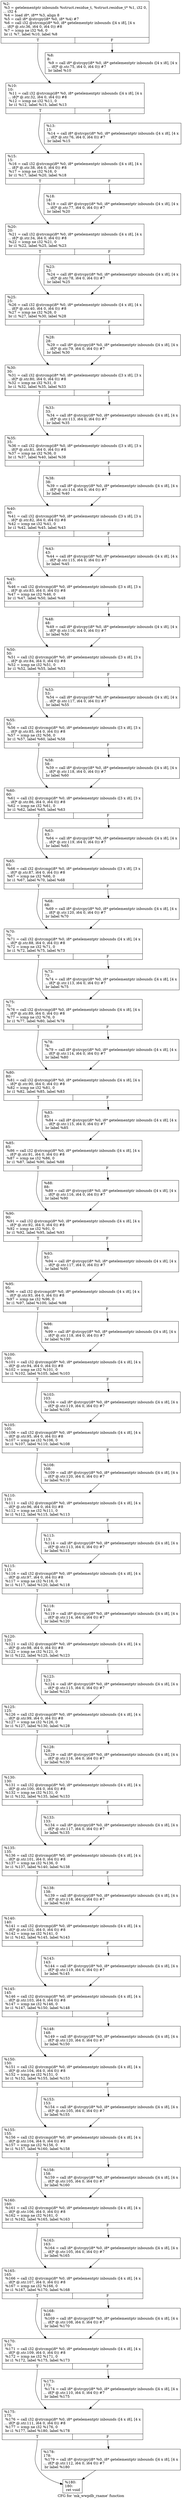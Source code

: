 digraph "CFG for 'mk_wwpdb_rname' function" {
	label="CFG for 'mk_wwpdb_rname' function";

	Node0x1527650 [shape=record,label="{%2:\l  %3 = getelementptr inbounds %struct.residue_t, %struct.residue_t* %1, i32 0,\l... i32 4\l  %4 = load i8*, i8** %3, align 8\l  %5 = call i8* @strcpy(i8* %0, i8* %4) #7\l  %6 = call i32 @strcmp(i8* %0, i8* getelementptr inbounds ([4 x i8], [4 x\l... i8]* @.str.36, i64 0, i64 0)) #8\l  %7 = icmp ne i32 %6, 0\l  br i1 %7, label %10, label %8\l|{<s0>T|<s1>F}}"];
	Node0x1527650:s0 -> Node0x1527a80;
	Node0x1527650:s1 -> Node0x1527ad0;
	Node0x1527ad0 [shape=record,label="{%8:\l8:                                                \l  %9 = call i8* @strcpy(i8* %0, i8* getelementptr inbounds ([4 x i8], [4 x\l... i8]* @.str.75, i64 0, i64 0)) #7\l  br label %10\l}"];
	Node0x1527ad0 -> Node0x1527a80;
	Node0x1527a80 [shape=record,label="{%10:\l10:                                               \l  %11 = call i32 @strcmp(i8* %0, i8* getelementptr inbounds ([4 x i8], [4 x\l... i8]* @.str.32, i64 0, i64 0)) #8\l  %12 = icmp ne i32 %11, 0\l  br i1 %12, label %15, label %13\l|{<s0>T|<s1>F}}"];
	Node0x1527a80:s0 -> Node0x152afb0;
	Node0x1527a80:s1 -> Node0x152b000;
	Node0x152b000 [shape=record,label="{%13:\l13:                                               \l  %14 = call i8* @strcpy(i8* %0, i8* getelementptr inbounds ([4 x i8], [4 x\l... i8]* @.str.76, i64 0, i64 0)) #7\l  br label %15\l}"];
	Node0x152b000 -> Node0x152afb0;
	Node0x152afb0 [shape=record,label="{%15:\l15:                                               \l  %16 = call i32 @strcmp(i8* %0, i8* getelementptr inbounds ([4 x i8], [4 x\l... i8]* @.str.38, i64 0, i64 0)) #8\l  %17 = icmp ne i32 %16, 0\l  br i1 %17, label %20, label %18\l|{<s0>T|<s1>F}}"];
	Node0x152afb0:s0 -> Node0x152b3b0;
	Node0x152afb0:s1 -> Node0x152b400;
	Node0x152b400 [shape=record,label="{%18:\l18:                                               \l  %19 = call i8* @strcpy(i8* %0, i8* getelementptr inbounds ([4 x i8], [4 x\l... i8]* @.str.77, i64 0, i64 0)) #7\l  br label %20\l}"];
	Node0x152b400 -> Node0x152b3b0;
	Node0x152b3b0 [shape=record,label="{%20:\l20:                                               \l  %21 = call i32 @strcmp(i8* %0, i8* getelementptr inbounds ([4 x i8], [4 x\l... i8]* @.str.34, i64 0, i64 0)) #8\l  %22 = icmp ne i32 %21, 0\l  br i1 %22, label %25, label %23\l|{<s0>T|<s1>F}}"];
	Node0x152b3b0:s0 -> Node0x152b740;
	Node0x152b3b0:s1 -> Node0x152b790;
	Node0x152b790 [shape=record,label="{%23:\l23:                                               \l  %24 = call i8* @strcpy(i8* %0, i8* getelementptr inbounds ([4 x i8], [4 x\l... i8]* @.str.78, i64 0, i64 0)) #7\l  br label %25\l}"];
	Node0x152b790 -> Node0x152b740;
	Node0x152b740 [shape=record,label="{%25:\l25:                                               \l  %26 = call i32 @strcmp(i8* %0, i8* getelementptr inbounds ([4 x i8], [4 x\l... i8]* @.str.40, i64 0, i64 0)) #8\l  %27 = icmp ne i32 %26, 0\l  br i1 %27, label %30, label %28\l|{<s0>T|<s1>F}}"];
	Node0x152b740:s0 -> Node0x152bb60;
	Node0x152b740:s1 -> Node0x152bbb0;
	Node0x152bbb0 [shape=record,label="{%28:\l28:                                               \l  %29 = call i8* @strcpy(i8* %0, i8* getelementptr inbounds ([4 x i8], [4 x\l... i8]* @.str.79, i64 0, i64 0)) #7\l  br label %30\l}"];
	Node0x152bbb0 -> Node0x152bb60;
	Node0x152bb60 [shape=record,label="{%30:\l30:                                               \l  %31 = call i32 @strcmp(i8* %0, i8* getelementptr inbounds ([3 x i8], [3 x\l... i8]* @.str.80, i64 0, i64 0)) #8\l  %32 = icmp ne i32 %31, 0\l  br i1 %32, label %35, label %33\l|{<s0>T|<s1>F}}"];
	Node0x152bb60:s0 -> Node0x152bf80;
	Node0x152bb60:s1 -> Node0x152bfd0;
	Node0x152bfd0 [shape=record,label="{%33:\l33:                                               \l  %34 = call i8* @strcpy(i8* %0, i8* getelementptr inbounds ([4 x i8], [4 x\l... i8]* @.str.113, i64 0, i64 0)) #7\l  br label %35\l}"];
	Node0x152bfd0 -> Node0x152bf80;
	Node0x152bf80 [shape=record,label="{%35:\l35:                                               \l  %36 = call i32 @strcmp(i8* %0, i8* getelementptr inbounds ([3 x i8], [3 x\l... i8]* @.str.81, i64 0, i64 0)) #8\l  %37 = icmp ne i32 %36, 0\l  br i1 %37, label %40, label %38\l|{<s0>T|<s1>F}}"];
	Node0x152bf80:s0 -> Node0x152c420;
	Node0x152bf80:s1 -> Node0x152c470;
	Node0x152c470 [shape=record,label="{%38:\l38:                                               \l  %39 = call i8* @strcpy(i8* %0, i8* getelementptr inbounds ([4 x i8], [4 x\l... i8]* @.str.114, i64 0, i64 0)) #7\l  br label %40\l}"];
	Node0x152c470 -> Node0x152c420;
	Node0x152c420 [shape=record,label="{%40:\l40:                                               \l  %41 = call i32 @strcmp(i8* %0, i8* getelementptr inbounds ([3 x i8], [3 x\l... i8]* @.str.82, i64 0, i64 0)) #8\l  %42 = icmp ne i32 %41, 0\l  br i1 %42, label %45, label %43\l|{<s0>T|<s1>F}}"];
	Node0x152c420:s0 -> Node0x152c8c0;
	Node0x152c420:s1 -> Node0x152c910;
	Node0x152c910 [shape=record,label="{%43:\l43:                                               \l  %44 = call i8* @strcpy(i8* %0, i8* getelementptr inbounds ([4 x i8], [4 x\l... i8]* @.str.115, i64 0, i64 0)) #7\l  br label %45\l}"];
	Node0x152c910 -> Node0x152c8c0;
	Node0x152c8c0 [shape=record,label="{%45:\l45:                                               \l  %46 = call i32 @strcmp(i8* %0, i8* getelementptr inbounds ([3 x i8], [3 x\l... i8]* @.str.83, i64 0, i64 0)) #8\l  %47 = icmp ne i32 %46, 0\l  br i1 %47, label %50, label %48\l|{<s0>T|<s1>F}}"];
	Node0x152c8c0:s0 -> Node0x152cd60;
	Node0x152c8c0:s1 -> Node0x152cdb0;
	Node0x152cdb0 [shape=record,label="{%48:\l48:                                               \l  %49 = call i8* @strcpy(i8* %0, i8* getelementptr inbounds ([4 x i8], [4 x\l... i8]* @.str.116, i64 0, i64 0)) #7\l  br label %50\l}"];
	Node0x152cdb0 -> Node0x152cd60;
	Node0x152cd60 [shape=record,label="{%50:\l50:                                               \l  %51 = call i32 @strcmp(i8* %0, i8* getelementptr inbounds ([3 x i8], [3 x\l... i8]* @.str.84, i64 0, i64 0)) #8\l  %52 = icmp ne i32 %51, 0\l  br i1 %52, label %55, label %53\l|{<s0>T|<s1>F}}"];
	Node0x152cd60:s0 -> Node0x152d200;
	Node0x152cd60:s1 -> Node0x152d250;
	Node0x152d250 [shape=record,label="{%53:\l53:                                               \l  %54 = call i8* @strcpy(i8* %0, i8* getelementptr inbounds ([4 x i8], [4 x\l... i8]* @.str.117, i64 0, i64 0)) #7\l  br label %55\l}"];
	Node0x152d250 -> Node0x152d200;
	Node0x152d200 [shape=record,label="{%55:\l55:                                               \l  %56 = call i32 @strcmp(i8* %0, i8* getelementptr inbounds ([3 x i8], [3 x\l... i8]* @.str.85, i64 0, i64 0)) #8\l  %57 = icmp ne i32 %56, 0\l  br i1 %57, label %60, label %58\l|{<s0>T|<s1>F}}"];
	Node0x152d200:s0 -> Node0x152d6a0;
	Node0x152d200:s1 -> Node0x152d6f0;
	Node0x152d6f0 [shape=record,label="{%58:\l58:                                               \l  %59 = call i8* @strcpy(i8* %0, i8* getelementptr inbounds ([4 x i8], [4 x\l... i8]* @.str.118, i64 0, i64 0)) #7\l  br label %60\l}"];
	Node0x152d6f0 -> Node0x152d6a0;
	Node0x152d6a0 [shape=record,label="{%60:\l60:                                               \l  %61 = call i32 @strcmp(i8* %0, i8* getelementptr inbounds ([3 x i8], [3 x\l... i8]* @.str.86, i64 0, i64 0)) #8\l  %62 = icmp ne i32 %61, 0\l  br i1 %62, label %65, label %63\l|{<s0>T|<s1>F}}"];
	Node0x152d6a0:s0 -> Node0x152db40;
	Node0x152d6a0:s1 -> Node0x152db90;
	Node0x152db90 [shape=record,label="{%63:\l63:                                               \l  %64 = call i8* @strcpy(i8* %0, i8* getelementptr inbounds ([4 x i8], [4 x\l... i8]* @.str.119, i64 0, i64 0)) #7\l  br label %65\l}"];
	Node0x152db90 -> Node0x152db40;
	Node0x152db40 [shape=record,label="{%65:\l65:                                               \l  %66 = call i32 @strcmp(i8* %0, i8* getelementptr inbounds ([3 x i8], [3 x\l... i8]* @.str.87, i64 0, i64 0)) #8\l  %67 = icmp ne i32 %66, 0\l  br i1 %67, label %70, label %68\l|{<s0>T|<s1>F}}"];
	Node0x152db40:s0 -> Node0x152dfe0;
	Node0x152db40:s1 -> Node0x152e030;
	Node0x152e030 [shape=record,label="{%68:\l68:                                               \l  %69 = call i8* @strcpy(i8* %0, i8* getelementptr inbounds ([4 x i8], [4 x\l... i8]* @.str.120, i64 0, i64 0)) #7\l  br label %70\l}"];
	Node0x152e030 -> Node0x152dfe0;
	Node0x152dfe0 [shape=record,label="{%70:\l70:                                               \l  %71 = call i32 @strcmp(i8* %0, i8* getelementptr inbounds ([4 x i8], [4 x\l... i8]* @.str.88, i64 0, i64 0)) #8\l  %72 = icmp ne i32 %71, 0\l  br i1 %72, label %75, label %73\l|{<s0>T|<s1>F}}"];
	Node0x152dfe0:s0 -> Node0x152e480;
	Node0x152dfe0:s1 -> Node0x152e4d0;
	Node0x152e4d0 [shape=record,label="{%73:\l73:                                               \l  %74 = call i8* @strcpy(i8* %0, i8* getelementptr inbounds ([4 x i8], [4 x\l... i8]* @.str.113, i64 0, i64 0)) #7\l  br label %75\l}"];
	Node0x152e4d0 -> Node0x152e480;
	Node0x152e480 [shape=record,label="{%75:\l75:                                               \l  %76 = call i32 @strcmp(i8* %0, i8* getelementptr inbounds ([4 x i8], [4 x\l... i8]* @.str.89, i64 0, i64 0)) #8\l  %77 = icmp ne i32 %76, 0\l  br i1 %77, label %80, label %78\l|{<s0>T|<s1>F}}"];
	Node0x152e480:s0 -> Node0x152e8a0;
	Node0x152e480:s1 -> Node0x152e8f0;
	Node0x152e8f0 [shape=record,label="{%78:\l78:                                               \l  %79 = call i8* @strcpy(i8* %0, i8* getelementptr inbounds ([4 x i8], [4 x\l... i8]* @.str.114, i64 0, i64 0)) #7\l  br label %80\l}"];
	Node0x152e8f0 -> Node0x152e8a0;
	Node0x152e8a0 [shape=record,label="{%80:\l80:                                               \l  %81 = call i32 @strcmp(i8* %0, i8* getelementptr inbounds ([4 x i8], [4 x\l... i8]* @.str.90, i64 0, i64 0)) #8\l  %82 = icmp ne i32 %81, 0\l  br i1 %82, label %85, label %83\l|{<s0>T|<s1>F}}"];
	Node0x152e8a0:s0 -> Node0x152ecc0;
	Node0x152e8a0:s1 -> Node0x152ed10;
	Node0x152ed10 [shape=record,label="{%83:\l83:                                               \l  %84 = call i8* @strcpy(i8* %0, i8* getelementptr inbounds ([4 x i8], [4 x\l... i8]* @.str.115, i64 0, i64 0)) #7\l  br label %85\l}"];
	Node0x152ed10 -> Node0x152ecc0;
	Node0x152ecc0 [shape=record,label="{%85:\l85:                                               \l  %86 = call i32 @strcmp(i8* %0, i8* getelementptr inbounds ([4 x i8], [4 x\l... i8]* @.str.91, i64 0, i64 0)) #8\l  %87 = icmp ne i32 %86, 0\l  br i1 %87, label %90, label %88\l|{<s0>T|<s1>F}}"];
	Node0x152ecc0:s0 -> Node0x152f0e0;
	Node0x152ecc0:s1 -> Node0x152f130;
	Node0x152f130 [shape=record,label="{%88:\l88:                                               \l  %89 = call i8* @strcpy(i8* %0, i8* getelementptr inbounds ([4 x i8], [4 x\l... i8]* @.str.116, i64 0, i64 0)) #7\l  br label %90\l}"];
	Node0x152f130 -> Node0x152f0e0;
	Node0x152f0e0 [shape=record,label="{%90:\l90:                                               \l  %91 = call i32 @strcmp(i8* %0, i8* getelementptr inbounds ([4 x i8], [4 x\l... i8]* @.str.92, i64 0, i64 0)) #8\l  %92 = icmp ne i32 %91, 0\l  br i1 %92, label %95, label %93\l|{<s0>T|<s1>F}}"];
	Node0x152f0e0:s0 -> Node0x152f500;
	Node0x152f0e0:s1 -> Node0x152f550;
	Node0x152f550 [shape=record,label="{%93:\l93:                                               \l  %94 = call i8* @strcpy(i8* %0, i8* getelementptr inbounds ([4 x i8], [4 x\l... i8]* @.str.117, i64 0, i64 0)) #7\l  br label %95\l}"];
	Node0x152f550 -> Node0x152f500;
	Node0x152f500 [shape=record,label="{%95:\l95:                                               \l  %96 = call i32 @strcmp(i8* %0, i8* getelementptr inbounds ([4 x i8], [4 x\l... i8]* @.str.93, i64 0, i64 0)) #8\l  %97 = icmp ne i32 %96, 0\l  br i1 %97, label %100, label %98\l|{<s0>T|<s1>F}}"];
	Node0x152f500:s0 -> Node0x152f920;
	Node0x152f500:s1 -> Node0x152f970;
	Node0x152f970 [shape=record,label="{%98:\l98:                                               \l  %99 = call i8* @strcpy(i8* %0, i8* getelementptr inbounds ([4 x i8], [4 x\l... i8]* @.str.118, i64 0, i64 0)) #7\l  br label %100\l}"];
	Node0x152f970 -> Node0x152f920;
	Node0x152f920 [shape=record,label="{%100:\l100:                                              \l  %101 = call i32 @strcmp(i8* %0, i8* getelementptr inbounds ([4 x i8], [4 x\l... i8]* @.str.94, i64 0, i64 0)) #8\l  %102 = icmp ne i32 %101, 0\l  br i1 %102, label %105, label %103\l|{<s0>T|<s1>F}}"];
	Node0x152f920:s0 -> Node0x152fd40;
	Node0x152f920:s1 -> Node0x152fd90;
	Node0x152fd90 [shape=record,label="{%103:\l103:                                              \l  %104 = call i8* @strcpy(i8* %0, i8* getelementptr inbounds ([4 x i8], [4 x\l... i8]* @.str.119, i64 0, i64 0)) #7\l  br label %105\l}"];
	Node0x152fd90 -> Node0x152fd40;
	Node0x152fd40 [shape=record,label="{%105:\l105:                                              \l  %106 = call i32 @strcmp(i8* %0, i8* getelementptr inbounds ([4 x i8], [4 x\l... i8]* @.str.95, i64 0, i64 0)) #8\l  %107 = icmp ne i32 %106, 0\l  br i1 %107, label %110, label %108\l|{<s0>T|<s1>F}}"];
	Node0x152fd40:s0 -> Node0x1530160;
	Node0x152fd40:s1 -> Node0x15301b0;
	Node0x15301b0 [shape=record,label="{%108:\l108:                                              \l  %109 = call i8* @strcpy(i8* %0, i8* getelementptr inbounds ([4 x i8], [4 x\l... i8]* @.str.120, i64 0, i64 0)) #7\l  br label %110\l}"];
	Node0x15301b0 -> Node0x1530160;
	Node0x1530160 [shape=record,label="{%110:\l110:                                              \l  %111 = call i32 @strcmp(i8* %0, i8* getelementptr inbounds ([4 x i8], [4 x\l... i8]* @.str.96, i64 0, i64 0)) #8\l  %112 = icmp ne i32 %111, 0\l  br i1 %112, label %115, label %113\l|{<s0>T|<s1>F}}"];
	Node0x1530160:s0 -> Node0x1530580;
	Node0x1530160:s1 -> Node0x15305d0;
	Node0x15305d0 [shape=record,label="{%113:\l113:                                              \l  %114 = call i8* @strcpy(i8* %0, i8* getelementptr inbounds ([4 x i8], [4 x\l... i8]* @.str.113, i64 0, i64 0)) #7\l  br label %115\l}"];
	Node0x15305d0 -> Node0x1530580;
	Node0x1530580 [shape=record,label="{%115:\l115:                                              \l  %116 = call i32 @strcmp(i8* %0, i8* getelementptr inbounds ([4 x i8], [4 x\l... i8]* @.str.97, i64 0, i64 0)) #8\l  %117 = icmp ne i32 %116, 0\l  br i1 %117, label %120, label %118\l|{<s0>T|<s1>F}}"];
	Node0x1530580:s0 -> Node0x15309a0;
	Node0x1530580:s1 -> Node0x15309f0;
	Node0x15309f0 [shape=record,label="{%118:\l118:                                              \l  %119 = call i8* @strcpy(i8* %0, i8* getelementptr inbounds ([4 x i8], [4 x\l... i8]* @.str.114, i64 0, i64 0)) #7\l  br label %120\l}"];
	Node0x15309f0 -> Node0x15309a0;
	Node0x15309a0 [shape=record,label="{%120:\l120:                                              \l  %121 = call i32 @strcmp(i8* %0, i8* getelementptr inbounds ([4 x i8], [4 x\l... i8]* @.str.98, i64 0, i64 0)) #8\l  %122 = icmp ne i32 %121, 0\l  br i1 %122, label %125, label %123\l|{<s0>T|<s1>F}}"];
	Node0x15309a0:s0 -> Node0x1530dc0;
	Node0x15309a0:s1 -> Node0x1530e10;
	Node0x1530e10 [shape=record,label="{%123:\l123:                                              \l  %124 = call i8* @strcpy(i8* %0, i8* getelementptr inbounds ([4 x i8], [4 x\l... i8]* @.str.115, i64 0, i64 0)) #7\l  br label %125\l}"];
	Node0x1530e10 -> Node0x1530dc0;
	Node0x1530dc0 [shape=record,label="{%125:\l125:                                              \l  %126 = call i32 @strcmp(i8* %0, i8* getelementptr inbounds ([4 x i8], [4 x\l... i8]* @.str.99, i64 0, i64 0)) #8\l  %127 = icmp ne i32 %126, 0\l  br i1 %127, label %130, label %128\l|{<s0>T|<s1>F}}"];
	Node0x1530dc0:s0 -> Node0x15311e0;
	Node0x1530dc0:s1 -> Node0x1531230;
	Node0x1531230 [shape=record,label="{%128:\l128:                                              \l  %129 = call i8* @strcpy(i8* %0, i8* getelementptr inbounds ([4 x i8], [4 x\l... i8]* @.str.116, i64 0, i64 0)) #7\l  br label %130\l}"];
	Node0x1531230 -> Node0x15311e0;
	Node0x15311e0 [shape=record,label="{%130:\l130:                                              \l  %131 = call i32 @strcmp(i8* %0, i8* getelementptr inbounds ([4 x i8], [4 x\l... i8]* @.str.100, i64 0, i64 0)) #8\l  %132 = icmp ne i32 %131, 0\l  br i1 %132, label %135, label %133\l|{<s0>T|<s1>F}}"];
	Node0x15311e0:s0 -> Node0x1531e10;
	Node0x15311e0:s1 -> Node0x1531e60;
	Node0x1531e60 [shape=record,label="{%133:\l133:                                              \l  %134 = call i8* @strcpy(i8* %0, i8* getelementptr inbounds ([4 x i8], [4 x\l... i8]* @.str.117, i64 0, i64 0)) #7\l  br label %135\l}"];
	Node0x1531e60 -> Node0x1531e10;
	Node0x1531e10 [shape=record,label="{%135:\l135:                                              \l  %136 = call i32 @strcmp(i8* %0, i8* getelementptr inbounds ([4 x i8], [4 x\l... i8]* @.str.101, i64 0, i64 0)) #8\l  %137 = icmp ne i32 %136, 0\l  br i1 %137, label %140, label %138\l|{<s0>T|<s1>F}}"];
	Node0x1531e10:s0 -> Node0x1532230;
	Node0x1531e10:s1 -> Node0x1532280;
	Node0x1532280 [shape=record,label="{%138:\l138:                                              \l  %139 = call i8* @strcpy(i8* %0, i8* getelementptr inbounds ([4 x i8], [4 x\l... i8]* @.str.118, i64 0, i64 0)) #7\l  br label %140\l}"];
	Node0x1532280 -> Node0x1532230;
	Node0x1532230 [shape=record,label="{%140:\l140:                                              \l  %141 = call i32 @strcmp(i8* %0, i8* getelementptr inbounds ([4 x i8], [4 x\l... i8]* @.str.102, i64 0, i64 0)) #8\l  %142 = icmp ne i32 %141, 0\l  br i1 %142, label %145, label %143\l|{<s0>T|<s1>F}}"];
	Node0x1532230:s0 -> Node0x1532650;
	Node0x1532230:s1 -> Node0x15326a0;
	Node0x15326a0 [shape=record,label="{%143:\l143:                                              \l  %144 = call i8* @strcpy(i8* %0, i8* getelementptr inbounds ([4 x i8], [4 x\l... i8]* @.str.119, i64 0, i64 0)) #7\l  br label %145\l}"];
	Node0x15326a0 -> Node0x1532650;
	Node0x1532650 [shape=record,label="{%145:\l145:                                              \l  %146 = call i32 @strcmp(i8* %0, i8* getelementptr inbounds ([4 x i8], [4 x\l... i8]* @.str.103, i64 0, i64 0)) #8\l  %147 = icmp ne i32 %146, 0\l  br i1 %147, label %150, label %148\l|{<s0>T|<s1>F}}"];
	Node0x1532650:s0 -> Node0x1532a70;
	Node0x1532650:s1 -> Node0x1532ac0;
	Node0x1532ac0 [shape=record,label="{%148:\l148:                                              \l  %149 = call i8* @strcpy(i8* %0, i8* getelementptr inbounds ([4 x i8], [4 x\l... i8]* @.str.120, i64 0, i64 0)) #7\l  br label %150\l}"];
	Node0x1532ac0 -> Node0x1532a70;
	Node0x1532a70 [shape=record,label="{%150:\l150:                                              \l  %151 = call i32 @strcmp(i8* %0, i8* getelementptr inbounds ([4 x i8], [4 x\l... i8]* @.str.104, i64 0, i64 0)) #8\l  %152 = icmp ne i32 %151, 0\l  br i1 %152, label %155, label %153\l|{<s0>T|<s1>F}}"];
	Node0x1532a70:s0 -> Node0x1532e90;
	Node0x1532a70:s1 -> Node0x1532ee0;
	Node0x1532ee0 [shape=record,label="{%153:\l153:                                              \l  %154 = call i8* @strcpy(i8* %0, i8* getelementptr inbounds ([4 x i8], [4 x\l... i8]* @.str.105, i64 0, i64 0)) #7\l  br label %155\l}"];
	Node0x1532ee0 -> Node0x1532e90;
	Node0x1532e90 [shape=record,label="{%155:\l155:                                              \l  %156 = call i32 @strcmp(i8* %0, i8* getelementptr inbounds ([4 x i8], [4 x\l... i8]* @.str.104, i64 0, i64 0)) #8\l  %157 = icmp ne i32 %156, 0\l  br i1 %157, label %160, label %158\l|{<s0>T|<s1>F}}"];
	Node0x1532e90:s0 -> Node0x15332b0;
	Node0x1532e90:s1 -> Node0x1533300;
	Node0x1533300 [shape=record,label="{%158:\l158:                                              \l  %159 = call i8* @strcpy(i8* %0, i8* getelementptr inbounds ([4 x i8], [4 x\l... i8]* @.str.105, i64 0, i64 0)) #7\l  br label %160\l}"];
	Node0x1533300 -> Node0x15332b0;
	Node0x15332b0 [shape=record,label="{%160:\l160:                                              \l  %161 = call i32 @strcmp(i8* %0, i8* getelementptr inbounds ([4 x i8], [4 x\l... i8]* @.str.106, i64 0, i64 0)) #8\l  %162 = icmp ne i32 %161, 0\l  br i1 %162, label %165, label %163\l|{<s0>T|<s1>F}}"];
	Node0x15332b0:s0 -> Node0x15336d0;
	Node0x15332b0:s1 -> Node0x1533720;
	Node0x1533720 [shape=record,label="{%163:\l163:                                              \l  %164 = call i8* @strcpy(i8* %0, i8* getelementptr inbounds ([4 x i8], [4 x\l... i8]* @.str.105, i64 0, i64 0)) #7\l  br label %165\l}"];
	Node0x1533720 -> Node0x15336d0;
	Node0x15336d0 [shape=record,label="{%165:\l165:                                              \l  %166 = call i32 @strcmp(i8* %0, i8* getelementptr inbounds ([4 x i8], [4 x\l... i8]* @.str.107, i64 0, i64 0)) #8\l  %167 = icmp ne i32 %166, 0\l  br i1 %167, label %170, label %168\l|{<s0>T|<s1>F}}"];
	Node0x15336d0:s0 -> Node0x1533af0;
	Node0x15336d0:s1 -> Node0x1533b40;
	Node0x1533b40 [shape=record,label="{%168:\l168:                                              \l  %169 = call i8* @strcpy(i8* %0, i8* getelementptr inbounds ([4 x i8], [4 x\l... i8]* @.str.108, i64 0, i64 0)) #7\l  br label %170\l}"];
	Node0x1533b40 -> Node0x1533af0;
	Node0x1533af0 [shape=record,label="{%170:\l170:                                              \l  %171 = call i32 @strcmp(i8* %0, i8* getelementptr inbounds ([4 x i8], [4 x\l... i8]* @.str.109, i64 0, i64 0)) #8\l  %172 = icmp ne i32 %171, 0\l  br i1 %172, label %175, label %173\l|{<s0>T|<s1>F}}"];
	Node0x1533af0:s0 -> Node0x1533f10;
	Node0x1533af0:s1 -> Node0x1533f60;
	Node0x1533f60 [shape=record,label="{%173:\l173:                                              \l  %174 = call i8* @strcpy(i8* %0, i8* getelementptr inbounds ([4 x i8], [4 x\l... i8]* @.str.110, i64 0, i64 0)) #7\l  br label %175\l}"];
	Node0x1533f60 -> Node0x1533f10;
	Node0x1533f10 [shape=record,label="{%175:\l175:                                              \l  %176 = call i32 @strcmp(i8* %0, i8* getelementptr inbounds ([4 x i8], [4 x\l... i8]* @.str.111, i64 0, i64 0)) #8\l  %177 = icmp ne i32 %176, 0\l  br i1 %177, label %180, label %178\l|{<s0>T|<s1>F}}"];
	Node0x1533f10:s0 -> Node0x1534330;
	Node0x1533f10:s1 -> Node0x1534380;
	Node0x1534380 [shape=record,label="{%178:\l178:                                              \l  %179 = call i8* @strcpy(i8* %0, i8* getelementptr inbounds ([4 x i8], [4 x\l... i8]* @.str.112, i64 0, i64 0)) #7\l  br label %180\l}"];
	Node0x1534380 -> Node0x1534330;
	Node0x1534330 [shape=record,label="{%180:\l180:                                              \l  ret void\l}"];
}
